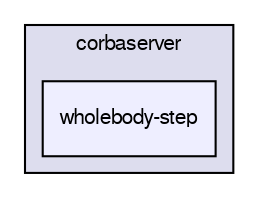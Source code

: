 digraph "wholebody-step" {
  compound=true
  node [ fontsize="10", fontname="FreeSans"];
  edge [ labelfontsize="10", labelfontname="FreeSans"];
  subgraph clusterdir_a343c98083516877116cf70ea0c21067 {
    graph [ bgcolor="#ddddee", pencolor="black", label="corbaserver" fontname="FreeSans", fontsize="10", URL="dir_a343c98083516877116cf70ea0c21067.html"]
  dir_3c852031dc1173377b62135fdd582c59 [shape=box, label="wholebody-step", style="filled", fillcolor="#eeeeff", pencolor="black", URL="dir_3c852031dc1173377b62135fdd582c59.html"];
  }
}

